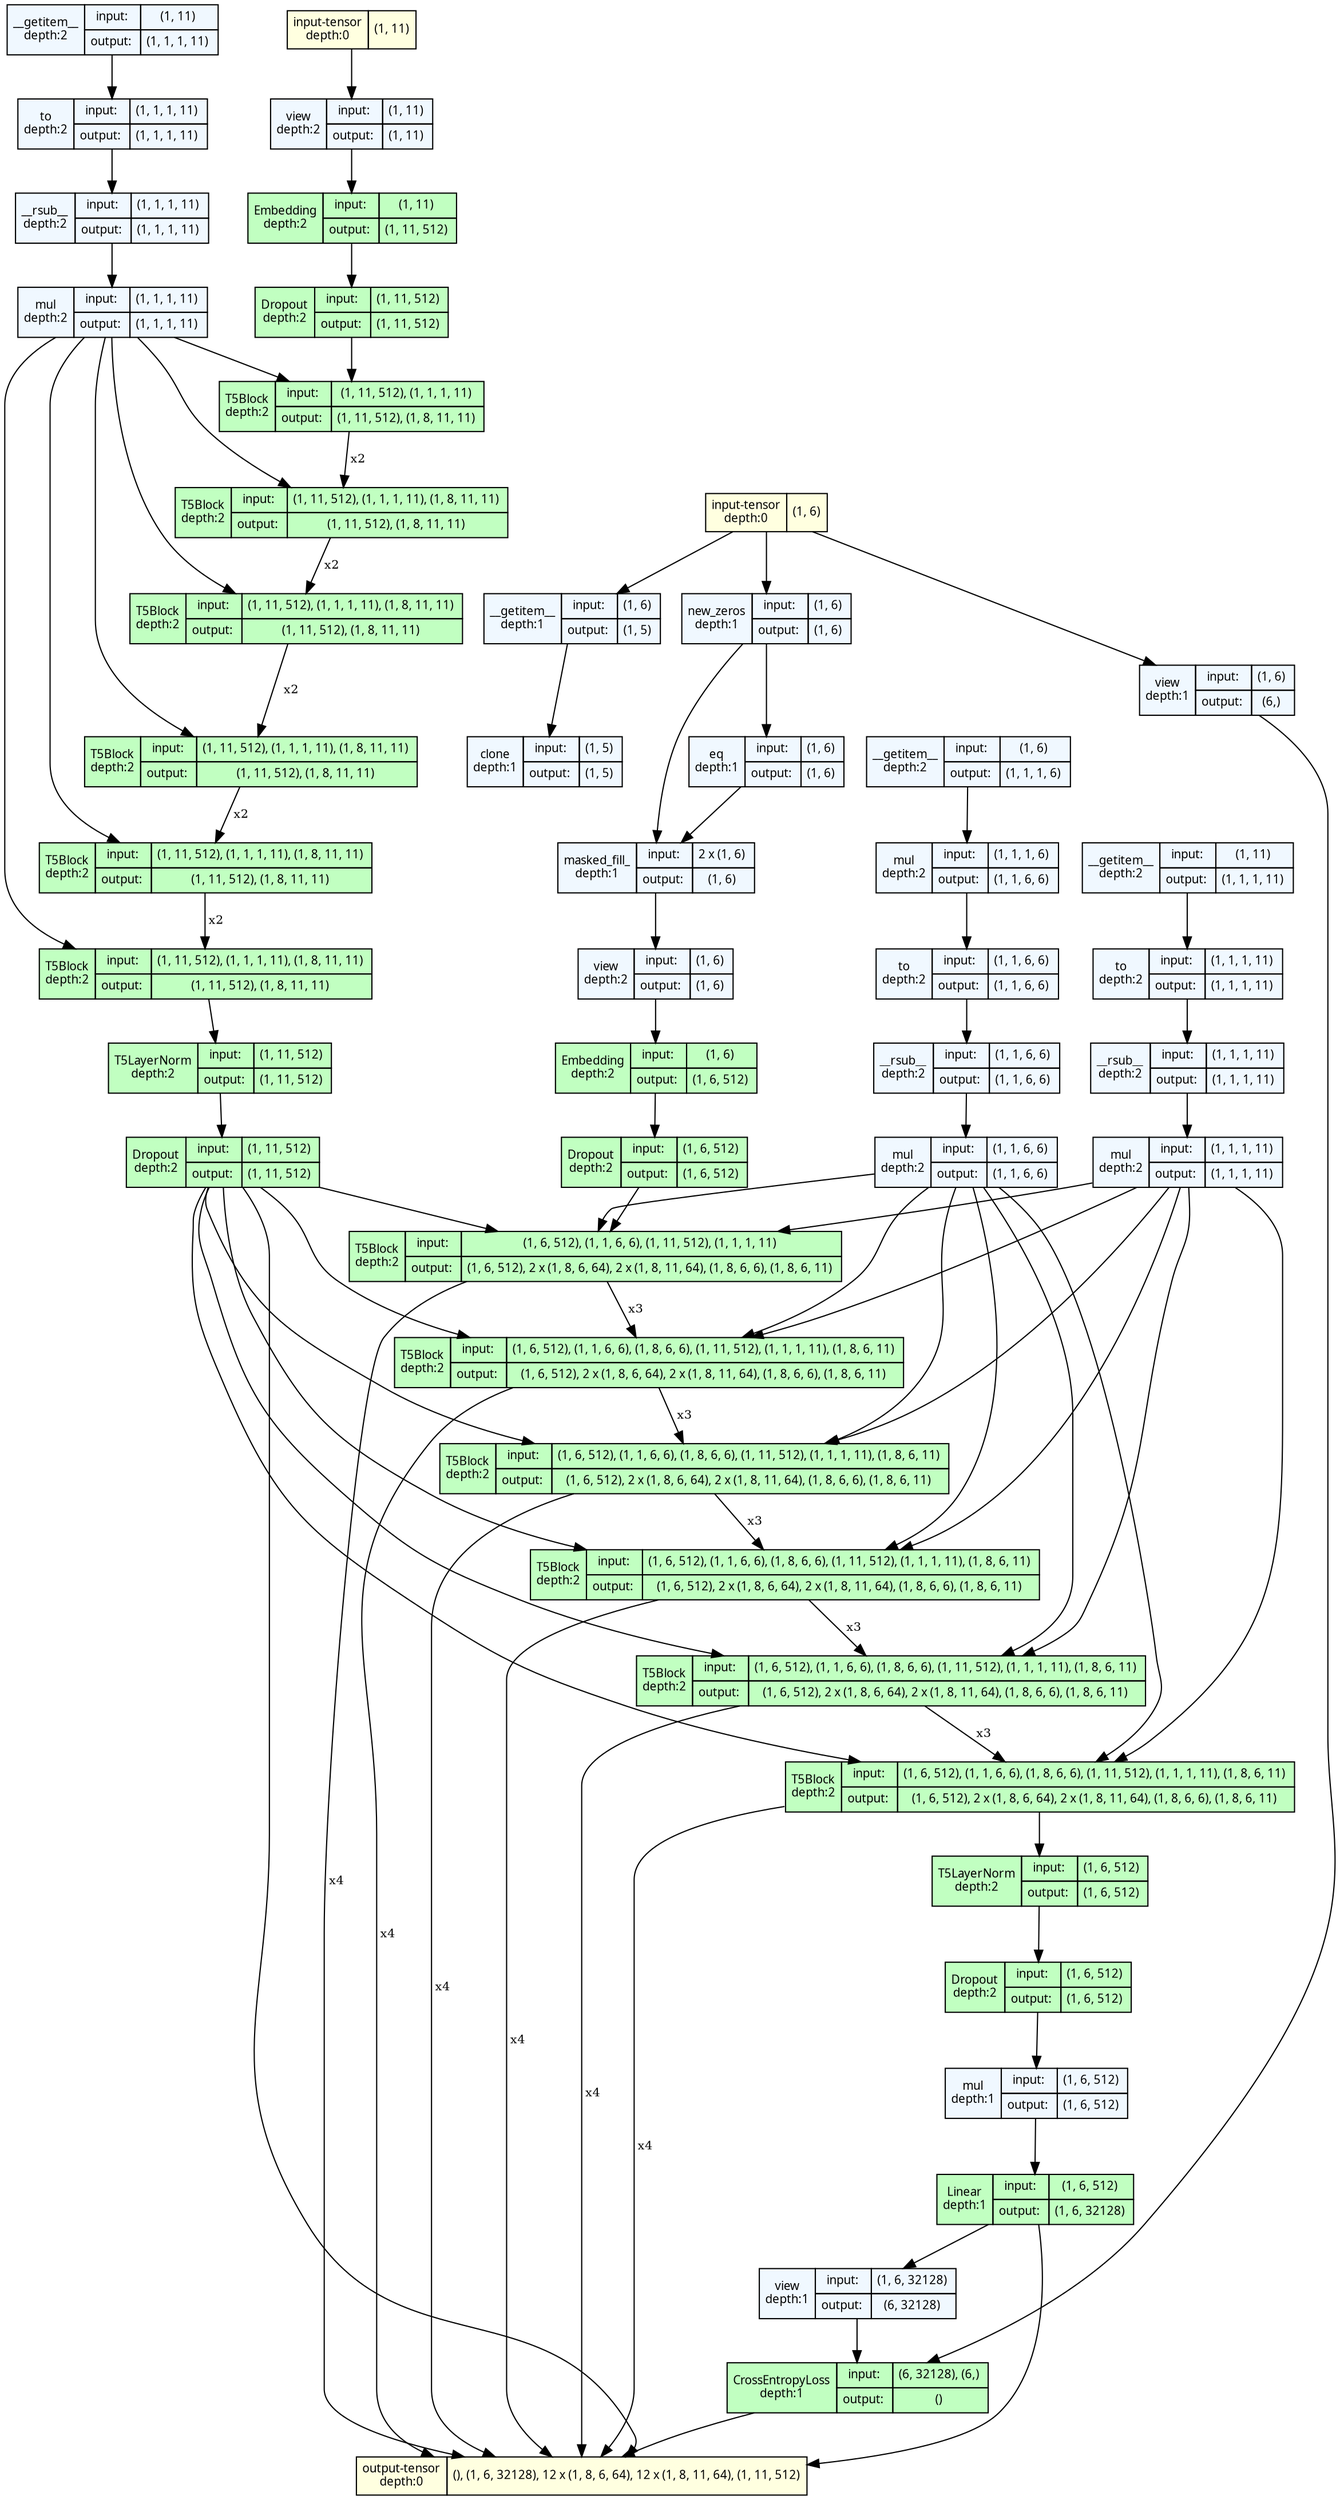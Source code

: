 strict digraph model {
	graph [ordering=in rankdir=TB size="55.199999999999996,55.199999999999996"]
	node [align=left fontname="Linux libertine" fontsize=10 height=0.2 margin=0 ranksep=0.1 shape=plaintext style=filled]
	edge [fontsize=10]
	0 [label=<
                    <TABLE BORDER="0" CELLBORDER="1"
                    CELLSPACING="0" CELLPADDING="4">
                        <TR><TD>input-tensor<BR/>depth:0</TD><TD>(1, 11)</TD></TR>
                    </TABLE>> fillcolor=lightyellow]
	1 [label=<
                    <TABLE BORDER="0" CELLBORDER="1"
                    CELLSPACING="0" CELLPADDING="4">
                        <TR><TD>input-tensor<BR/>depth:0</TD><TD>(1, 6)</TD></TR>
                    </TABLE>> fillcolor=lightyellow]
	2 [label=<
                    <TABLE BORDER="0" CELLBORDER="1"
                    CELLSPACING="0" CELLPADDING="4">
                    <TR>
                        <TD ROWSPAN="2">view<BR/>depth:2</TD>
                        <TD COLSPAN="2">input:</TD>
                        <TD COLSPAN="2">(1, 11) </TD>
                    </TR>
                    <TR>
                        <TD COLSPAN="2">output: </TD>
                        <TD COLSPAN="2">(1, 11) </TD>
                    </TR>
                    </TABLE>> fillcolor=aliceblue]
	3 [label=<
                    <TABLE BORDER="0" CELLBORDER="1"
                    CELLSPACING="0" CELLPADDING="4">
                    <TR>
                        <TD ROWSPAN="2">Embedding<BR/>depth:2</TD>
                        <TD COLSPAN="2">input:</TD>
                        <TD COLSPAN="2">(1, 11) </TD>
                    </TR>
                    <TR>
                        <TD COLSPAN="2">output: </TD>
                        <TD COLSPAN="2">(1, 11, 512) </TD>
                    </TR>
                    </TABLE>> fillcolor=darkseagreen1]
	4 [label=<
                    <TABLE BORDER="0" CELLBORDER="1"
                    CELLSPACING="0" CELLPADDING="4">
                    <TR>
                        <TD ROWSPAN="2">__getitem__<BR/>depth:2</TD>
                        <TD COLSPAN="2">input:</TD>
                        <TD COLSPAN="2">(1, 11) </TD>
                    </TR>
                    <TR>
                        <TD COLSPAN="2">output: </TD>
                        <TD COLSPAN="2">(1, 1, 1, 11) </TD>
                    </TR>
                    </TABLE>> fillcolor=aliceblue]
	5 [label=<
                    <TABLE BORDER="0" CELLBORDER="1"
                    CELLSPACING="0" CELLPADDING="4">
                    <TR>
                        <TD ROWSPAN="2">to<BR/>depth:2</TD>
                        <TD COLSPAN="2">input:</TD>
                        <TD COLSPAN="2">(1, 1, 1, 11) </TD>
                    </TR>
                    <TR>
                        <TD COLSPAN="2">output: </TD>
                        <TD COLSPAN="2">(1, 1, 1, 11) </TD>
                    </TR>
                    </TABLE>> fillcolor=aliceblue]
	6 [label=<
                    <TABLE BORDER="0" CELLBORDER="1"
                    CELLSPACING="0" CELLPADDING="4">
                    <TR>
                        <TD ROWSPAN="2">__rsub__<BR/>depth:2</TD>
                        <TD COLSPAN="2">input:</TD>
                        <TD COLSPAN="2">(1, 1, 1, 11) </TD>
                    </TR>
                    <TR>
                        <TD COLSPAN="2">output: </TD>
                        <TD COLSPAN="2">(1, 1, 1, 11) </TD>
                    </TR>
                    </TABLE>> fillcolor=aliceblue]
	7 [label=<
                    <TABLE BORDER="0" CELLBORDER="1"
                    CELLSPACING="0" CELLPADDING="4">
                    <TR>
                        <TD ROWSPAN="2">mul<BR/>depth:2</TD>
                        <TD COLSPAN="2">input:</TD>
                        <TD COLSPAN="2">(1, 1, 1, 11) </TD>
                    </TR>
                    <TR>
                        <TD COLSPAN="2">output: </TD>
                        <TD COLSPAN="2">(1, 1, 1, 11) </TD>
                    </TR>
                    </TABLE>> fillcolor=aliceblue]
	8 [label=<
                    <TABLE BORDER="0" CELLBORDER="1"
                    CELLSPACING="0" CELLPADDING="4">
                    <TR>
                        <TD ROWSPAN="2">Dropout<BR/>depth:2</TD>
                        <TD COLSPAN="2">input:</TD>
                        <TD COLSPAN="2">(1, 11, 512) </TD>
                    </TR>
                    <TR>
                        <TD COLSPAN="2">output: </TD>
                        <TD COLSPAN="2">(1, 11, 512) </TD>
                    </TR>
                    </TABLE>> fillcolor=darkseagreen1]
	9 [label=<
                    <TABLE BORDER="0" CELLBORDER="1"
                    CELLSPACING="0" CELLPADDING="4">
                    <TR>
                        <TD ROWSPAN="2">T5Block<BR/>depth:2</TD>
                        <TD COLSPAN="2">input:</TD>
                        <TD COLSPAN="2">(1, 11, 512), (1, 1, 1, 11) </TD>
                    </TR>
                    <TR>
                        <TD COLSPAN="2">output: </TD>
                        <TD COLSPAN="2">(1, 11, 512), (1, 8, 11, 11) </TD>
                    </TR>
                    </TABLE>> fillcolor=darkseagreen1]
	10 [label=<
                    <TABLE BORDER="0" CELLBORDER="1"
                    CELLSPACING="0" CELLPADDING="4">
                    <TR>
                        <TD ROWSPAN="2">T5Block<BR/>depth:2</TD>
                        <TD COLSPAN="2">input:</TD>
                        <TD COLSPAN="2">(1, 11, 512), (1, 1, 1, 11), (1, 8, 11, 11) </TD>
                    </TR>
                    <TR>
                        <TD COLSPAN="2">output: </TD>
                        <TD COLSPAN="2">(1, 11, 512), (1, 8, 11, 11) </TD>
                    </TR>
                    </TABLE>> fillcolor=darkseagreen1]
	11 [label=<
                    <TABLE BORDER="0" CELLBORDER="1"
                    CELLSPACING="0" CELLPADDING="4">
                    <TR>
                        <TD ROWSPAN="2">T5Block<BR/>depth:2</TD>
                        <TD COLSPAN="2">input:</TD>
                        <TD COLSPAN="2">(1, 11, 512), (1, 1, 1, 11), (1, 8, 11, 11) </TD>
                    </TR>
                    <TR>
                        <TD COLSPAN="2">output: </TD>
                        <TD COLSPAN="2">(1, 11, 512), (1, 8, 11, 11) </TD>
                    </TR>
                    </TABLE>> fillcolor=darkseagreen1]
	12 [label=<
                    <TABLE BORDER="0" CELLBORDER="1"
                    CELLSPACING="0" CELLPADDING="4">
                    <TR>
                        <TD ROWSPAN="2">T5Block<BR/>depth:2</TD>
                        <TD COLSPAN="2">input:</TD>
                        <TD COLSPAN="2">(1, 11, 512), (1, 1, 1, 11), (1, 8, 11, 11) </TD>
                    </TR>
                    <TR>
                        <TD COLSPAN="2">output: </TD>
                        <TD COLSPAN="2">(1, 11, 512), (1, 8, 11, 11) </TD>
                    </TR>
                    </TABLE>> fillcolor=darkseagreen1]
	13 [label=<
                    <TABLE BORDER="0" CELLBORDER="1"
                    CELLSPACING="0" CELLPADDING="4">
                    <TR>
                        <TD ROWSPAN="2">T5Block<BR/>depth:2</TD>
                        <TD COLSPAN="2">input:</TD>
                        <TD COLSPAN="2">(1, 11, 512), (1, 1, 1, 11), (1, 8, 11, 11) </TD>
                    </TR>
                    <TR>
                        <TD COLSPAN="2">output: </TD>
                        <TD COLSPAN="2">(1, 11, 512), (1, 8, 11, 11) </TD>
                    </TR>
                    </TABLE>> fillcolor=darkseagreen1]
	14 [label=<
                    <TABLE BORDER="0" CELLBORDER="1"
                    CELLSPACING="0" CELLPADDING="4">
                    <TR>
                        <TD ROWSPAN="2">T5Block<BR/>depth:2</TD>
                        <TD COLSPAN="2">input:</TD>
                        <TD COLSPAN="2">(1, 11, 512), (1, 1, 1, 11), (1, 8, 11, 11) </TD>
                    </TR>
                    <TR>
                        <TD COLSPAN="2">output: </TD>
                        <TD COLSPAN="2">(1, 11, 512), (1, 8, 11, 11) </TD>
                    </TR>
                    </TABLE>> fillcolor=darkseagreen1]
	15 [label=<
                    <TABLE BORDER="0" CELLBORDER="1"
                    CELLSPACING="0" CELLPADDING="4">
                    <TR>
                        <TD ROWSPAN="2">T5LayerNorm<BR/>depth:2</TD>
                        <TD COLSPAN="2">input:</TD>
                        <TD COLSPAN="2">(1, 11, 512) </TD>
                    </TR>
                    <TR>
                        <TD COLSPAN="2">output: </TD>
                        <TD COLSPAN="2">(1, 11, 512) </TD>
                    </TR>
                    </TABLE>> fillcolor=darkseagreen1]
	16 [label=<
                    <TABLE BORDER="0" CELLBORDER="1"
                    CELLSPACING="0" CELLPADDING="4">
                    <TR>
                        <TD ROWSPAN="2">Dropout<BR/>depth:2</TD>
                        <TD COLSPAN="2">input:</TD>
                        <TD COLSPAN="2">(1, 11, 512) </TD>
                    </TR>
                    <TR>
                        <TD COLSPAN="2">output: </TD>
                        <TD COLSPAN="2">(1, 11, 512) </TD>
                    </TR>
                    </TABLE>> fillcolor=darkseagreen1]
	17 [label=<
                    <TABLE BORDER="0" CELLBORDER="1"
                    CELLSPACING="0" CELLPADDING="4">
                    <TR>
                        <TD ROWSPAN="2">new_zeros<BR/>depth:1</TD>
                        <TD COLSPAN="2">input:</TD>
                        <TD COLSPAN="2">(1, 6) </TD>
                    </TR>
                    <TR>
                        <TD COLSPAN="2">output: </TD>
                        <TD COLSPAN="2">(1, 6) </TD>
                    </TR>
                    </TABLE>> fillcolor=aliceblue]
	18 [label=<
                    <TABLE BORDER="0" CELLBORDER="1"
                    CELLSPACING="0" CELLPADDING="4">
                    <TR>
                        <TD ROWSPAN="2">__getitem__<BR/>depth:1</TD>
                        <TD COLSPAN="2">input:</TD>
                        <TD COLSPAN="2">(1, 6) </TD>
                    </TR>
                    <TR>
                        <TD COLSPAN="2">output: </TD>
                        <TD COLSPAN="2">(1, 5) </TD>
                    </TR>
                    </TABLE>> fillcolor=aliceblue]
	19 [label=<
                    <TABLE BORDER="0" CELLBORDER="1"
                    CELLSPACING="0" CELLPADDING="4">
                    <TR>
                        <TD ROWSPAN="2">clone<BR/>depth:1</TD>
                        <TD COLSPAN="2">input:</TD>
                        <TD COLSPAN="2">(1, 5) </TD>
                    </TR>
                    <TR>
                        <TD COLSPAN="2">output: </TD>
                        <TD COLSPAN="2">(1, 5) </TD>
                    </TR>
                    </TABLE>> fillcolor=aliceblue]
	20 [label=<
                    <TABLE BORDER="0" CELLBORDER="1"
                    CELLSPACING="0" CELLPADDING="4">
                    <TR>
                        <TD ROWSPAN="2">eq<BR/>depth:1</TD>
                        <TD COLSPAN="2">input:</TD>
                        <TD COLSPAN="2">(1, 6) </TD>
                    </TR>
                    <TR>
                        <TD COLSPAN="2">output: </TD>
                        <TD COLSPAN="2">(1, 6) </TD>
                    </TR>
                    </TABLE>> fillcolor=aliceblue]
	21 [label=<
                    <TABLE BORDER="0" CELLBORDER="1"
                    CELLSPACING="0" CELLPADDING="4">
                    <TR>
                        <TD ROWSPAN="2">masked_fill_<BR/>depth:1</TD>
                        <TD COLSPAN="2">input:</TD>
                        <TD COLSPAN="2">2 x (1, 6) </TD>
                    </TR>
                    <TR>
                        <TD COLSPAN="2">output: </TD>
                        <TD COLSPAN="2">(1, 6) </TD>
                    </TR>
                    </TABLE>> fillcolor=aliceblue]
	22 [label=<
                    <TABLE BORDER="0" CELLBORDER="1"
                    CELLSPACING="0" CELLPADDING="4">
                    <TR>
                        <TD ROWSPAN="2">view<BR/>depth:2</TD>
                        <TD COLSPAN="2">input:</TD>
                        <TD COLSPAN="2">(1, 6) </TD>
                    </TR>
                    <TR>
                        <TD COLSPAN="2">output: </TD>
                        <TD COLSPAN="2">(1, 6) </TD>
                    </TR>
                    </TABLE>> fillcolor=aliceblue]
	23 [label=<
                    <TABLE BORDER="0" CELLBORDER="1"
                    CELLSPACING="0" CELLPADDING="4">
                    <TR>
                        <TD ROWSPAN="2">Embedding<BR/>depth:2</TD>
                        <TD COLSPAN="2">input:</TD>
                        <TD COLSPAN="2">(1, 6) </TD>
                    </TR>
                    <TR>
                        <TD COLSPAN="2">output: </TD>
                        <TD COLSPAN="2">(1, 6, 512) </TD>
                    </TR>
                    </TABLE>> fillcolor=darkseagreen1]
	24 [label=<
                    <TABLE BORDER="0" CELLBORDER="1"
                    CELLSPACING="0" CELLPADDING="4">
                    <TR>
                        <TD ROWSPAN="2">__getitem__<BR/>depth:2</TD>
                        <TD COLSPAN="2">input:</TD>
                        <TD COLSPAN="2">(1, 6) </TD>
                    </TR>
                    <TR>
                        <TD COLSPAN="2">output: </TD>
                        <TD COLSPAN="2">(1, 1, 1, 6) </TD>
                    </TR>
                    </TABLE>> fillcolor=aliceblue]
	25 [label=<
                    <TABLE BORDER="0" CELLBORDER="1"
                    CELLSPACING="0" CELLPADDING="4">
                    <TR>
                        <TD ROWSPAN="2">mul<BR/>depth:2</TD>
                        <TD COLSPAN="2">input:</TD>
                        <TD COLSPAN="2">(1, 1, 1, 6) </TD>
                    </TR>
                    <TR>
                        <TD COLSPAN="2">output: </TD>
                        <TD COLSPAN="2">(1, 1, 6, 6) </TD>
                    </TR>
                    </TABLE>> fillcolor=aliceblue]
	26 [label=<
                    <TABLE BORDER="0" CELLBORDER="1"
                    CELLSPACING="0" CELLPADDING="4">
                    <TR>
                        <TD ROWSPAN="2">to<BR/>depth:2</TD>
                        <TD COLSPAN="2">input:</TD>
                        <TD COLSPAN="2">(1, 1, 6, 6) </TD>
                    </TR>
                    <TR>
                        <TD COLSPAN="2">output: </TD>
                        <TD COLSPAN="2">(1, 1, 6, 6) </TD>
                    </TR>
                    </TABLE>> fillcolor=aliceblue]
	27 [label=<
                    <TABLE BORDER="0" CELLBORDER="1"
                    CELLSPACING="0" CELLPADDING="4">
                    <TR>
                        <TD ROWSPAN="2">__rsub__<BR/>depth:2</TD>
                        <TD COLSPAN="2">input:</TD>
                        <TD COLSPAN="2">(1, 1, 6, 6) </TD>
                    </TR>
                    <TR>
                        <TD COLSPAN="2">output: </TD>
                        <TD COLSPAN="2">(1, 1, 6, 6) </TD>
                    </TR>
                    </TABLE>> fillcolor=aliceblue]
	28 [label=<
                    <TABLE BORDER="0" CELLBORDER="1"
                    CELLSPACING="0" CELLPADDING="4">
                    <TR>
                        <TD ROWSPAN="2">mul<BR/>depth:2</TD>
                        <TD COLSPAN="2">input:</TD>
                        <TD COLSPAN="2">(1, 1, 6, 6) </TD>
                    </TR>
                    <TR>
                        <TD COLSPAN="2">output: </TD>
                        <TD COLSPAN="2">(1, 1, 6, 6) </TD>
                    </TR>
                    </TABLE>> fillcolor=aliceblue]
	29 [label=<
                    <TABLE BORDER="0" CELLBORDER="1"
                    CELLSPACING="0" CELLPADDING="4">
                    <TR>
                        <TD ROWSPAN="2">__getitem__<BR/>depth:2</TD>
                        <TD COLSPAN="2">input:</TD>
                        <TD COLSPAN="2">(1, 11) </TD>
                    </TR>
                    <TR>
                        <TD COLSPAN="2">output: </TD>
                        <TD COLSPAN="2">(1, 1, 1, 11) </TD>
                    </TR>
                    </TABLE>> fillcolor=aliceblue]
	30 [label=<
                    <TABLE BORDER="0" CELLBORDER="1"
                    CELLSPACING="0" CELLPADDING="4">
                    <TR>
                        <TD ROWSPAN="2">to<BR/>depth:2</TD>
                        <TD COLSPAN="2">input:</TD>
                        <TD COLSPAN="2">(1, 1, 1, 11) </TD>
                    </TR>
                    <TR>
                        <TD COLSPAN="2">output: </TD>
                        <TD COLSPAN="2">(1, 1, 1, 11) </TD>
                    </TR>
                    </TABLE>> fillcolor=aliceblue]
	31 [label=<
                    <TABLE BORDER="0" CELLBORDER="1"
                    CELLSPACING="0" CELLPADDING="4">
                    <TR>
                        <TD ROWSPAN="2">__rsub__<BR/>depth:2</TD>
                        <TD COLSPAN="2">input:</TD>
                        <TD COLSPAN="2">(1, 1, 1, 11) </TD>
                    </TR>
                    <TR>
                        <TD COLSPAN="2">output: </TD>
                        <TD COLSPAN="2">(1, 1, 1, 11) </TD>
                    </TR>
                    </TABLE>> fillcolor=aliceblue]
	32 [label=<
                    <TABLE BORDER="0" CELLBORDER="1"
                    CELLSPACING="0" CELLPADDING="4">
                    <TR>
                        <TD ROWSPAN="2">mul<BR/>depth:2</TD>
                        <TD COLSPAN="2">input:</TD>
                        <TD COLSPAN="2">(1, 1, 1, 11) </TD>
                    </TR>
                    <TR>
                        <TD COLSPAN="2">output: </TD>
                        <TD COLSPAN="2">(1, 1, 1, 11) </TD>
                    </TR>
                    </TABLE>> fillcolor=aliceblue]
	33 [label=<
                    <TABLE BORDER="0" CELLBORDER="1"
                    CELLSPACING="0" CELLPADDING="4">
                    <TR>
                        <TD ROWSPAN="2">Dropout<BR/>depth:2</TD>
                        <TD COLSPAN="2">input:</TD>
                        <TD COLSPAN="2">(1, 6, 512) </TD>
                    </TR>
                    <TR>
                        <TD COLSPAN="2">output: </TD>
                        <TD COLSPAN="2">(1, 6, 512) </TD>
                    </TR>
                    </TABLE>> fillcolor=darkseagreen1]
	34 [label=<
                    <TABLE BORDER="0" CELLBORDER="1"
                    CELLSPACING="0" CELLPADDING="4">
                    <TR>
                        <TD ROWSPAN="2">T5Block<BR/>depth:2</TD>
                        <TD COLSPAN="2">input:</TD>
                        <TD COLSPAN="2">(1, 6, 512), (1, 1, 6, 6), (1, 11, 512), (1, 1, 1, 11) </TD>
                    </TR>
                    <TR>
                        <TD COLSPAN="2">output: </TD>
                        <TD COLSPAN="2">(1, 6, 512), 2 x (1, 8, 6, 64), 2 x (1, 8, 11, 64), (1, 8, 6, 6), (1, 8, 6, 11) </TD>
                    </TR>
                    </TABLE>> fillcolor=darkseagreen1]
	35 [label=<
                    <TABLE BORDER="0" CELLBORDER="1"
                    CELLSPACING="0" CELLPADDING="4">
                        <TR><TD>output-tensor<BR/>depth:0</TD><TD>(), (1, 6, 32128), 12 x (1, 8, 6, 64), 12 x (1, 8, 11, 64), (1, 11, 512)</TD></TR>
                    </TABLE>> fillcolor=lightyellow]
	35 [label=<
                    <TABLE BORDER="0" CELLBORDER="1"
                    CELLSPACING="0" CELLPADDING="4">
                        <TR><TD>output-tensor<BR/>depth:0</TD><TD>(), (1, 6, 32128), 12 x (1, 8, 6, 64), 12 x (1, 8, 11, 64), (1, 11, 512)</TD></TR>
                    </TABLE>> fillcolor=lightyellow]
	35 [label=<
                    <TABLE BORDER="0" CELLBORDER="1"
                    CELLSPACING="0" CELLPADDING="4">
                        <TR><TD>output-tensor<BR/>depth:0</TD><TD>(), (1, 6, 32128), 12 x (1, 8, 6, 64), 12 x (1, 8, 11, 64), (1, 11, 512)</TD></TR>
                    </TABLE>> fillcolor=lightyellow]
	35 [label=<
                    <TABLE BORDER="0" CELLBORDER="1"
                    CELLSPACING="0" CELLPADDING="4">
                        <TR><TD>output-tensor<BR/>depth:0</TD><TD>(), (1, 6, 32128), 12 x (1, 8, 6, 64), 12 x (1, 8, 11, 64), (1, 11, 512)</TD></TR>
                    </TABLE>> fillcolor=lightyellow]
	36 [label=<
                    <TABLE BORDER="0" CELLBORDER="1"
                    CELLSPACING="0" CELLPADDING="4">
                    <TR>
                        <TD ROWSPAN="2">T5Block<BR/>depth:2</TD>
                        <TD COLSPAN="2">input:</TD>
                        <TD COLSPAN="2">(1, 6, 512), (1, 1, 6, 6), (1, 8, 6, 6), (1, 11, 512), (1, 1, 1, 11), (1, 8, 6, 11) </TD>
                    </TR>
                    <TR>
                        <TD COLSPAN="2">output: </TD>
                        <TD COLSPAN="2">(1, 6, 512), 2 x (1, 8, 6, 64), 2 x (1, 8, 11, 64), (1, 8, 6, 6), (1, 8, 6, 11) </TD>
                    </TR>
                    </TABLE>> fillcolor=darkseagreen1]
	35 [label=<
                    <TABLE BORDER="0" CELLBORDER="1"
                    CELLSPACING="0" CELLPADDING="4">
                        <TR><TD>output-tensor<BR/>depth:0</TD><TD>(), (1, 6, 32128), 12 x (1, 8, 6, 64), 12 x (1, 8, 11, 64), (1, 11, 512)</TD></TR>
                    </TABLE>> fillcolor=lightyellow]
	35 [label=<
                    <TABLE BORDER="0" CELLBORDER="1"
                    CELLSPACING="0" CELLPADDING="4">
                        <TR><TD>output-tensor<BR/>depth:0</TD><TD>(), (1, 6, 32128), 12 x (1, 8, 6, 64), 12 x (1, 8, 11, 64), (1, 11, 512)</TD></TR>
                    </TABLE>> fillcolor=lightyellow]
	35 [label=<
                    <TABLE BORDER="0" CELLBORDER="1"
                    CELLSPACING="0" CELLPADDING="4">
                        <TR><TD>output-tensor<BR/>depth:0</TD><TD>(), (1, 6, 32128), 12 x (1, 8, 6, 64), 12 x (1, 8, 11, 64), (1, 11, 512)</TD></TR>
                    </TABLE>> fillcolor=lightyellow]
	35 [label=<
                    <TABLE BORDER="0" CELLBORDER="1"
                    CELLSPACING="0" CELLPADDING="4">
                        <TR><TD>output-tensor<BR/>depth:0</TD><TD>(), (1, 6, 32128), 12 x (1, 8, 6, 64), 12 x (1, 8, 11, 64), (1, 11, 512)</TD></TR>
                    </TABLE>> fillcolor=lightyellow]
	37 [label=<
                    <TABLE BORDER="0" CELLBORDER="1"
                    CELLSPACING="0" CELLPADDING="4">
                    <TR>
                        <TD ROWSPAN="2">T5Block<BR/>depth:2</TD>
                        <TD COLSPAN="2">input:</TD>
                        <TD COLSPAN="2">(1, 6, 512), (1, 1, 6, 6), (1, 8, 6, 6), (1, 11, 512), (1, 1, 1, 11), (1, 8, 6, 11) </TD>
                    </TR>
                    <TR>
                        <TD COLSPAN="2">output: </TD>
                        <TD COLSPAN="2">(1, 6, 512), 2 x (1, 8, 6, 64), 2 x (1, 8, 11, 64), (1, 8, 6, 6), (1, 8, 6, 11) </TD>
                    </TR>
                    </TABLE>> fillcolor=darkseagreen1]
	35 [label=<
                    <TABLE BORDER="0" CELLBORDER="1"
                    CELLSPACING="0" CELLPADDING="4">
                        <TR><TD>output-tensor<BR/>depth:0</TD><TD>(), (1, 6, 32128), 12 x (1, 8, 6, 64), 12 x (1, 8, 11, 64), (1, 11, 512)</TD></TR>
                    </TABLE>> fillcolor=lightyellow]
	35 [label=<
                    <TABLE BORDER="0" CELLBORDER="1"
                    CELLSPACING="0" CELLPADDING="4">
                        <TR><TD>output-tensor<BR/>depth:0</TD><TD>(), (1, 6, 32128), 12 x (1, 8, 6, 64), 12 x (1, 8, 11, 64), (1, 11, 512)</TD></TR>
                    </TABLE>> fillcolor=lightyellow]
	35 [label=<
                    <TABLE BORDER="0" CELLBORDER="1"
                    CELLSPACING="0" CELLPADDING="4">
                        <TR><TD>output-tensor<BR/>depth:0</TD><TD>(), (1, 6, 32128), 12 x (1, 8, 6, 64), 12 x (1, 8, 11, 64), (1, 11, 512)</TD></TR>
                    </TABLE>> fillcolor=lightyellow]
	35 [label=<
                    <TABLE BORDER="0" CELLBORDER="1"
                    CELLSPACING="0" CELLPADDING="4">
                        <TR><TD>output-tensor<BR/>depth:0</TD><TD>(), (1, 6, 32128), 12 x (1, 8, 6, 64), 12 x (1, 8, 11, 64), (1, 11, 512)</TD></TR>
                    </TABLE>> fillcolor=lightyellow]
	38 [label=<
                    <TABLE BORDER="0" CELLBORDER="1"
                    CELLSPACING="0" CELLPADDING="4">
                    <TR>
                        <TD ROWSPAN="2">T5Block<BR/>depth:2</TD>
                        <TD COLSPAN="2">input:</TD>
                        <TD COLSPAN="2">(1, 6, 512), (1, 1, 6, 6), (1, 8, 6, 6), (1, 11, 512), (1, 1, 1, 11), (1, 8, 6, 11) </TD>
                    </TR>
                    <TR>
                        <TD COLSPAN="2">output: </TD>
                        <TD COLSPAN="2">(1, 6, 512), 2 x (1, 8, 6, 64), 2 x (1, 8, 11, 64), (1, 8, 6, 6), (1, 8, 6, 11) </TD>
                    </TR>
                    </TABLE>> fillcolor=darkseagreen1]
	35 [label=<
                    <TABLE BORDER="0" CELLBORDER="1"
                    CELLSPACING="0" CELLPADDING="4">
                        <TR><TD>output-tensor<BR/>depth:0</TD><TD>(), (1, 6, 32128), 12 x (1, 8, 6, 64), 12 x (1, 8, 11, 64), (1, 11, 512)</TD></TR>
                    </TABLE>> fillcolor=lightyellow]
	35 [label=<
                    <TABLE BORDER="0" CELLBORDER="1"
                    CELLSPACING="0" CELLPADDING="4">
                        <TR><TD>output-tensor<BR/>depth:0</TD><TD>(), (1, 6, 32128), 12 x (1, 8, 6, 64), 12 x (1, 8, 11, 64), (1, 11, 512)</TD></TR>
                    </TABLE>> fillcolor=lightyellow]
	35 [label=<
                    <TABLE BORDER="0" CELLBORDER="1"
                    CELLSPACING="0" CELLPADDING="4">
                        <TR><TD>output-tensor<BR/>depth:0</TD><TD>(), (1, 6, 32128), 12 x (1, 8, 6, 64), 12 x (1, 8, 11, 64), (1, 11, 512)</TD></TR>
                    </TABLE>> fillcolor=lightyellow]
	35 [label=<
                    <TABLE BORDER="0" CELLBORDER="1"
                    CELLSPACING="0" CELLPADDING="4">
                        <TR><TD>output-tensor<BR/>depth:0</TD><TD>(), (1, 6, 32128), 12 x (1, 8, 6, 64), 12 x (1, 8, 11, 64), (1, 11, 512)</TD></TR>
                    </TABLE>> fillcolor=lightyellow]
	39 [label=<
                    <TABLE BORDER="0" CELLBORDER="1"
                    CELLSPACING="0" CELLPADDING="4">
                    <TR>
                        <TD ROWSPAN="2">T5Block<BR/>depth:2</TD>
                        <TD COLSPAN="2">input:</TD>
                        <TD COLSPAN="2">(1, 6, 512), (1, 1, 6, 6), (1, 8, 6, 6), (1, 11, 512), (1, 1, 1, 11), (1, 8, 6, 11) </TD>
                    </TR>
                    <TR>
                        <TD COLSPAN="2">output: </TD>
                        <TD COLSPAN="2">(1, 6, 512), 2 x (1, 8, 6, 64), 2 x (1, 8, 11, 64), (1, 8, 6, 6), (1, 8, 6, 11) </TD>
                    </TR>
                    </TABLE>> fillcolor=darkseagreen1]
	35 [label=<
                    <TABLE BORDER="0" CELLBORDER="1"
                    CELLSPACING="0" CELLPADDING="4">
                        <TR><TD>output-tensor<BR/>depth:0</TD><TD>(), (1, 6, 32128), 12 x (1, 8, 6, 64), 12 x (1, 8, 11, 64), (1, 11, 512)</TD></TR>
                    </TABLE>> fillcolor=lightyellow]
	35 [label=<
                    <TABLE BORDER="0" CELLBORDER="1"
                    CELLSPACING="0" CELLPADDING="4">
                        <TR><TD>output-tensor<BR/>depth:0</TD><TD>(), (1, 6, 32128), 12 x (1, 8, 6, 64), 12 x (1, 8, 11, 64), (1, 11, 512)</TD></TR>
                    </TABLE>> fillcolor=lightyellow]
	35 [label=<
                    <TABLE BORDER="0" CELLBORDER="1"
                    CELLSPACING="0" CELLPADDING="4">
                        <TR><TD>output-tensor<BR/>depth:0</TD><TD>(), (1, 6, 32128), 12 x (1, 8, 6, 64), 12 x (1, 8, 11, 64), (1, 11, 512)</TD></TR>
                    </TABLE>> fillcolor=lightyellow]
	35 [label=<
                    <TABLE BORDER="0" CELLBORDER="1"
                    CELLSPACING="0" CELLPADDING="4">
                        <TR><TD>output-tensor<BR/>depth:0</TD><TD>(), (1, 6, 32128), 12 x (1, 8, 6, 64), 12 x (1, 8, 11, 64), (1, 11, 512)</TD></TR>
                    </TABLE>> fillcolor=lightyellow]
	40 [label=<
                    <TABLE BORDER="0" CELLBORDER="1"
                    CELLSPACING="0" CELLPADDING="4">
                    <TR>
                        <TD ROWSPAN="2">T5Block<BR/>depth:2</TD>
                        <TD COLSPAN="2">input:</TD>
                        <TD COLSPAN="2">(1, 6, 512), (1, 1, 6, 6), (1, 8, 6, 6), (1, 11, 512), (1, 1, 1, 11), (1, 8, 6, 11) </TD>
                    </TR>
                    <TR>
                        <TD COLSPAN="2">output: </TD>
                        <TD COLSPAN="2">(1, 6, 512), 2 x (1, 8, 6, 64), 2 x (1, 8, 11, 64), (1, 8, 6, 6), (1, 8, 6, 11) </TD>
                    </TR>
                    </TABLE>> fillcolor=darkseagreen1]
	35 [label=<
                    <TABLE BORDER="0" CELLBORDER="1"
                    CELLSPACING="0" CELLPADDING="4">
                        <TR><TD>output-tensor<BR/>depth:0</TD><TD>(), (1, 6, 32128), 12 x (1, 8, 6, 64), 12 x (1, 8, 11, 64), (1, 11, 512)</TD></TR>
                    </TABLE>> fillcolor=lightyellow]
	35 [label=<
                    <TABLE BORDER="0" CELLBORDER="1"
                    CELLSPACING="0" CELLPADDING="4">
                        <TR><TD>output-tensor<BR/>depth:0</TD><TD>(), (1, 6, 32128), 12 x (1, 8, 6, 64), 12 x (1, 8, 11, 64), (1, 11, 512)</TD></TR>
                    </TABLE>> fillcolor=lightyellow]
	35 [label=<
                    <TABLE BORDER="0" CELLBORDER="1"
                    CELLSPACING="0" CELLPADDING="4">
                        <TR><TD>output-tensor<BR/>depth:0</TD><TD>(), (1, 6, 32128), 12 x (1, 8, 6, 64), 12 x (1, 8, 11, 64), (1, 11, 512)</TD></TR>
                    </TABLE>> fillcolor=lightyellow]
	35 [label=<
                    <TABLE BORDER="0" CELLBORDER="1"
                    CELLSPACING="0" CELLPADDING="4">
                        <TR><TD>output-tensor<BR/>depth:0</TD><TD>(), (1, 6, 32128), 12 x (1, 8, 6, 64), 12 x (1, 8, 11, 64), (1, 11, 512)</TD></TR>
                    </TABLE>> fillcolor=lightyellow]
	41 [label=<
                    <TABLE BORDER="0" CELLBORDER="1"
                    CELLSPACING="0" CELLPADDING="4">
                    <TR>
                        <TD ROWSPAN="2">T5LayerNorm<BR/>depth:2</TD>
                        <TD COLSPAN="2">input:</TD>
                        <TD COLSPAN="2">(1, 6, 512) </TD>
                    </TR>
                    <TR>
                        <TD COLSPAN="2">output: </TD>
                        <TD COLSPAN="2">(1, 6, 512) </TD>
                    </TR>
                    </TABLE>> fillcolor=darkseagreen1]
	42 [label=<
                    <TABLE BORDER="0" CELLBORDER="1"
                    CELLSPACING="0" CELLPADDING="4">
                    <TR>
                        <TD ROWSPAN="2">Dropout<BR/>depth:2</TD>
                        <TD COLSPAN="2">input:</TD>
                        <TD COLSPAN="2">(1, 6, 512) </TD>
                    </TR>
                    <TR>
                        <TD COLSPAN="2">output: </TD>
                        <TD COLSPAN="2">(1, 6, 512) </TD>
                    </TR>
                    </TABLE>> fillcolor=darkseagreen1]
	43 [label=<
                    <TABLE BORDER="0" CELLBORDER="1"
                    CELLSPACING="0" CELLPADDING="4">
                    <TR>
                        <TD ROWSPAN="2">mul<BR/>depth:1</TD>
                        <TD COLSPAN="2">input:</TD>
                        <TD COLSPAN="2">(1, 6, 512) </TD>
                    </TR>
                    <TR>
                        <TD COLSPAN="2">output: </TD>
                        <TD COLSPAN="2">(1, 6, 512) </TD>
                    </TR>
                    </TABLE>> fillcolor=aliceblue]
	44 [label=<
                    <TABLE BORDER="0" CELLBORDER="1"
                    CELLSPACING="0" CELLPADDING="4">
                    <TR>
                        <TD ROWSPAN="2">Linear<BR/>depth:1</TD>
                        <TD COLSPAN="2">input:</TD>
                        <TD COLSPAN="2">(1, 6, 512) </TD>
                    </TR>
                    <TR>
                        <TD COLSPAN="2">output: </TD>
                        <TD COLSPAN="2">(1, 6, 32128) </TD>
                    </TR>
                    </TABLE>> fillcolor=darkseagreen1]
	45 [label=<
                    <TABLE BORDER="0" CELLBORDER="1"
                    CELLSPACING="0" CELLPADDING="4">
                    <TR>
                        <TD ROWSPAN="2">view<BR/>depth:1</TD>
                        <TD COLSPAN="2">input:</TD>
                        <TD COLSPAN="2">(1, 6, 32128) </TD>
                    </TR>
                    <TR>
                        <TD COLSPAN="2">output: </TD>
                        <TD COLSPAN="2">(6, 32128) </TD>
                    </TR>
                    </TABLE>> fillcolor=aliceblue]
	46 [label=<
                    <TABLE BORDER="0" CELLBORDER="1"
                    CELLSPACING="0" CELLPADDING="4">
                    <TR>
                        <TD ROWSPAN="2">view<BR/>depth:1</TD>
                        <TD COLSPAN="2">input:</TD>
                        <TD COLSPAN="2">(1, 6) </TD>
                    </TR>
                    <TR>
                        <TD COLSPAN="2">output: </TD>
                        <TD COLSPAN="2">(6,) </TD>
                    </TR>
                    </TABLE>> fillcolor=aliceblue]
	47 [label=<
                    <TABLE BORDER="0" CELLBORDER="1"
                    CELLSPACING="0" CELLPADDING="4">
                    <TR>
                        <TD ROWSPAN="2">CrossEntropyLoss<BR/>depth:1</TD>
                        <TD COLSPAN="2">input:</TD>
                        <TD COLSPAN="2">(6, 32128), (6,) </TD>
                    </TR>
                    <TR>
                        <TD COLSPAN="2">output: </TD>
                        <TD COLSPAN="2">() </TD>
                    </TR>
                    </TABLE>> fillcolor=darkseagreen1]
	35 [label=<
                    <TABLE BORDER="0" CELLBORDER="1"
                    CELLSPACING="0" CELLPADDING="4">
                        <TR><TD>output-tensor<BR/>depth:0</TD><TD>(), (1, 6, 32128), 12 x (1, 8, 6, 64), 12 x (1, 8, 11, 64), (1, 11, 512)</TD></TR>
                    </TABLE>> fillcolor=lightyellow]
	35 [label=<
                    <TABLE BORDER="0" CELLBORDER="1"
                    CELLSPACING="0" CELLPADDING="4">
                        <TR><TD>output-tensor<BR/>depth:0</TD><TD>(), (1, 6, 32128), 12 x (1, 8, 6, 64), 12 x (1, 8, 11, 64), (1, 11, 512)</TD></TR>
                    </TABLE>> fillcolor=lightyellow]
	35 [label=<
                    <TABLE BORDER="0" CELLBORDER="1"
                    CELLSPACING="0" CELLPADDING="4">
                        <TR><TD>output-tensor<BR/>depth:0</TD><TD>(), (1, 6, 32128), 12 x (1, 8, 6, 64), 12 x (1, 8, 11, 64), (1, 11, 512)</TD></TR>
                    </TABLE>> fillcolor=lightyellow]
	1 -> 17
	1 -> 18
	1 -> 46
	0 -> 2
	2 -> 3
	3 -> 8
	4 -> 5
	5 -> 6
	6 -> 7
	7 -> 9
	7 -> 10
	7 -> 11
	7 -> 12
	7 -> 13
	7 -> 14
	8 -> 9
	9 -> 10
	9 -> 10 [label=" x2"]
	10 -> 11
	10 -> 11 [label=" x2"]
	11 -> 12
	11 -> 12 [label=" x2"]
	12 -> 13
	12 -> 13 [label=" x2"]
	13 -> 14
	13 -> 14 [label=" x2"]
	14 -> 15
	15 -> 16
	17 -> 20
	17 -> 21
	18 -> 19
	20 -> 21
	21 -> 22
	16 -> 34
	16 -> 36
	16 -> 37
	16 -> 38
	16 -> 39
	16 -> 40
	22 -> 23
	23 -> 33
	24 -> 25
	25 -> 26
	26 -> 27
	27 -> 28
	28 -> 34
	28 -> 36
	28 -> 37
	28 -> 38
	28 -> 39
	28 -> 40
	29 -> 30
	30 -> 31
	31 -> 32
	32 -> 34
	32 -> 36
	32 -> 37
	32 -> 38
	32 -> 39
	32 -> 40
	33 -> 34
	34 -> 35
	34 -> 35 [label=" x2"]
	34 -> 36
	34 -> 35 [label=" x3"]
	34 -> 35 [label=" x4"]
	34 -> 36 [label=" x2"]
	34 -> 36 [label=" x3"]
	36 -> 35
	36 -> 35 [label=" x2"]
	36 -> 37
	36 -> 35 [label=" x3"]
	36 -> 35 [label=" x4"]
	36 -> 37 [label=" x2"]
	36 -> 37 [label=" x3"]
	37 -> 35
	37 -> 35 [label=" x2"]
	37 -> 38
	37 -> 35 [label=" x3"]
	37 -> 35 [label=" x4"]
	37 -> 38 [label=" x2"]
	37 -> 38 [label=" x3"]
	38 -> 35
	38 -> 35 [label=" x2"]
	38 -> 39
	38 -> 35 [label=" x3"]
	38 -> 35 [label=" x4"]
	38 -> 39 [label=" x2"]
	38 -> 39 [label=" x3"]
	39 -> 35
	39 -> 35 [label=" x2"]
	39 -> 40
	39 -> 35 [label=" x3"]
	39 -> 35 [label=" x4"]
	39 -> 40 [label=" x2"]
	39 -> 40 [label=" x3"]
	40 -> 35
	40 -> 35 [label=" x2"]
	40 -> 35 [label=" x3"]
	40 -> 35 [label=" x4"]
	40 -> 41
	41 -> 42
	42 -> 43
	43 -> 44
	44 -> 45
	45 -> 47
	46 -> 47
	47 -> 35
	44 -> 35
	16 -> 35
}
